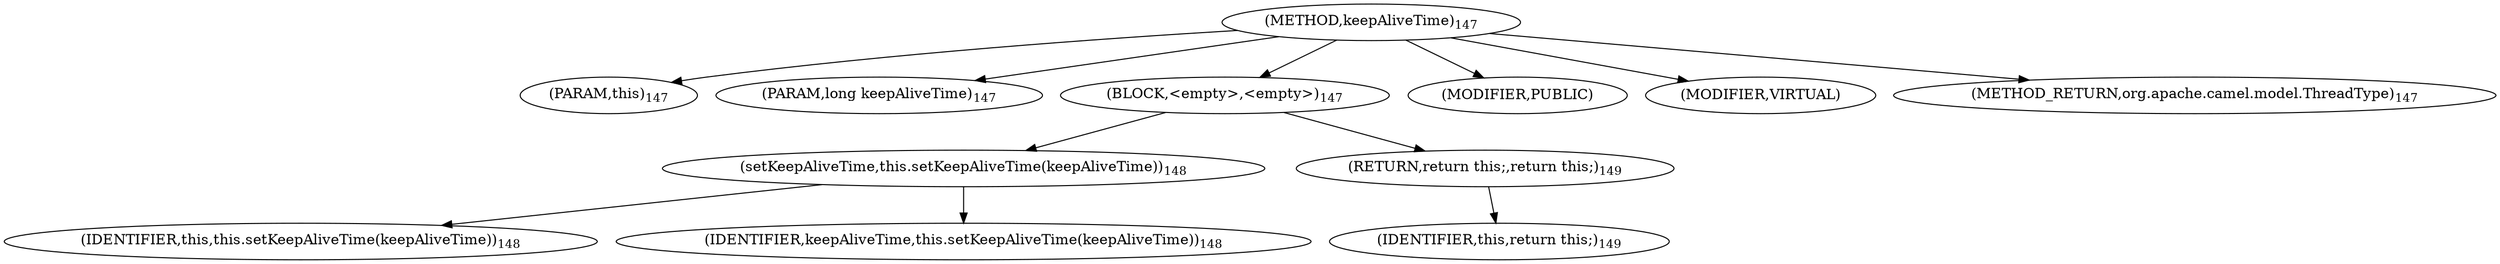 digraph "keepAliveTime" {  
"475" [label = <(METHOD,keepAliveTime)<SUB>147</SUB>> ]
"23" [label = <(PARAM,this)<SUB>147</SUB>> ]
"476" [label = <(PARAM,long keepAliveTime)<SUB>147</SUB>> ]
"477" [label = <(BLOCK,&lt;empty&gt;,&lt;empty&gt;)<SUB>147</SUB>> ]
"478" [label = <(setKeepAliveTime,this.setKeepAliveTime(keepAliveTime))<SUB>148</SUB>> ]
"22" [label = <(IDENTIFIER,this,this.setKeepAliveTime(keepAliveTime))<SUB>148</SUB>> ]
"479" [label = <(IDENTIFIER,keepAliveTime,this.setKeepAliveTime(keepAliveTime))<SUB>148</SUB>> ]
"480" [label = <(RETURN,return this;,return this;)<SUB>149</SUB>> ]
"24" [label = <(IDENTIFIER,this,return this;)<SUB>149</SUB>> ]
"481" [label = <(MODIFIER,PUBLIC)> ]
"482" [label = <(MODIFIER,VIRTUAL)> ]
"483" [label = <(METHOD_RETURN,org.apache.camel.model.ThreadType)<SUB>147</SUB>> ]
  "475" -> "23" 
  "475" -> "476" 
  "475" -> "477" 
  "475" -> "481" 
  "475" -> "482" 
  "475" -> "483" 
  "477" -> "478" 
  "477" -> "480" 
  "478" -> "22" 
  "478" -> "479" 
  "480" -> "24" 
}

